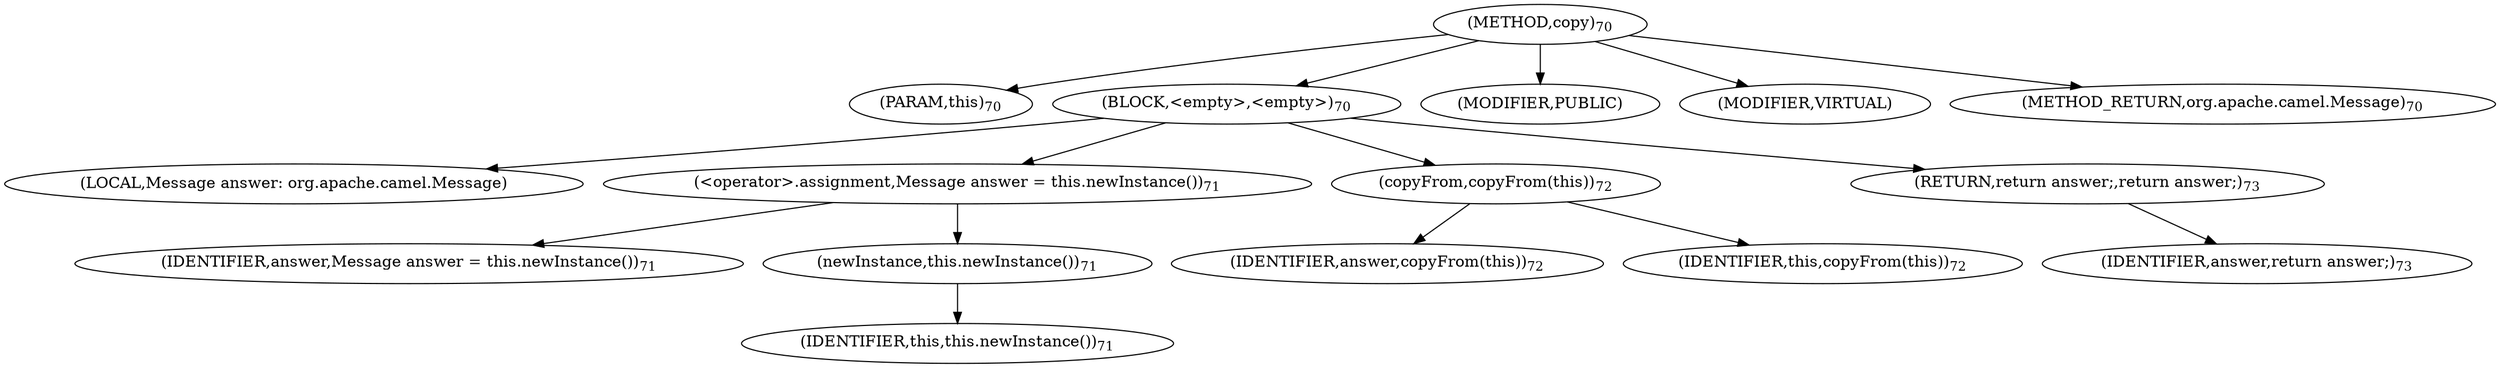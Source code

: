 digraph "copy" {  
"160" [label = <(METHOD,copy)<SUB>70</SUB>> ]
"17" [label = <(PARAM,this)<SUB>70</SUB>> ]
"161" [label = <(BLOCK,&lt;empty&gt;,&lt;empty&gt;)<SUB>70</SUB>> ]
"162" [label = <(LOCAL,Message answer: org.apache.camel.Message)> ]
"163" [label = <(&lt;operator&gt;.assignment,Message answer = this.newInstance())<SUB>71</SUB>> ]
"164" [label = <(IDENTIFIER,answer,Message answer = this.newInstance())<SUB>71</SUB>> ]
"165" [label = <(newInstance,this.newInstance())<SUB>71</SUB>> ]
"16" [label = <(IDENTIFIER,this,this.newInstance())<SUB>71</SUB>> ]
"166" [label = <(copyFrom,copyFrom(this))<SUB>72</SUB>> ]
"167" [label = <(IDENTIFIER,answer,copyFrom(this))<SUB>72</SUB>> ]
"18" [label = <(IDENTIFIER,this,copyFrom(this))<SUB>72</SUB>> ]
"168" [label = <(RETURN,return answer;,return answer;)<SUB>73</SUB>> ]
"169" [label = <(IDENTIFIER,answer,return answer;)<SUB>73</SUB>> ]
"170" [label = <(MODIFIER,PUBLIC)> ]
"171" [label = <(MODIFIER,VIRTUAL)> ]
"172" [label = <(METHOD_RETURN,org.apache.camel.Message)<SUB>70</SUB>> ]
  "160" -> "17" 
  "160" -> "161" 
  "160" -> "170" 
  "160" -> "171" 
  "160" -> "172" 
  "161" -> "162" 
  "161" -> "163" 
  "161" -> "166" 
  "161" -> "168" 
  "163" -> "164" 
  "163" -> "165" 
  "165" -> "16" 
  "166" -> "167" 
  "166" -> "18" 
  "168" -> "169" 
}
